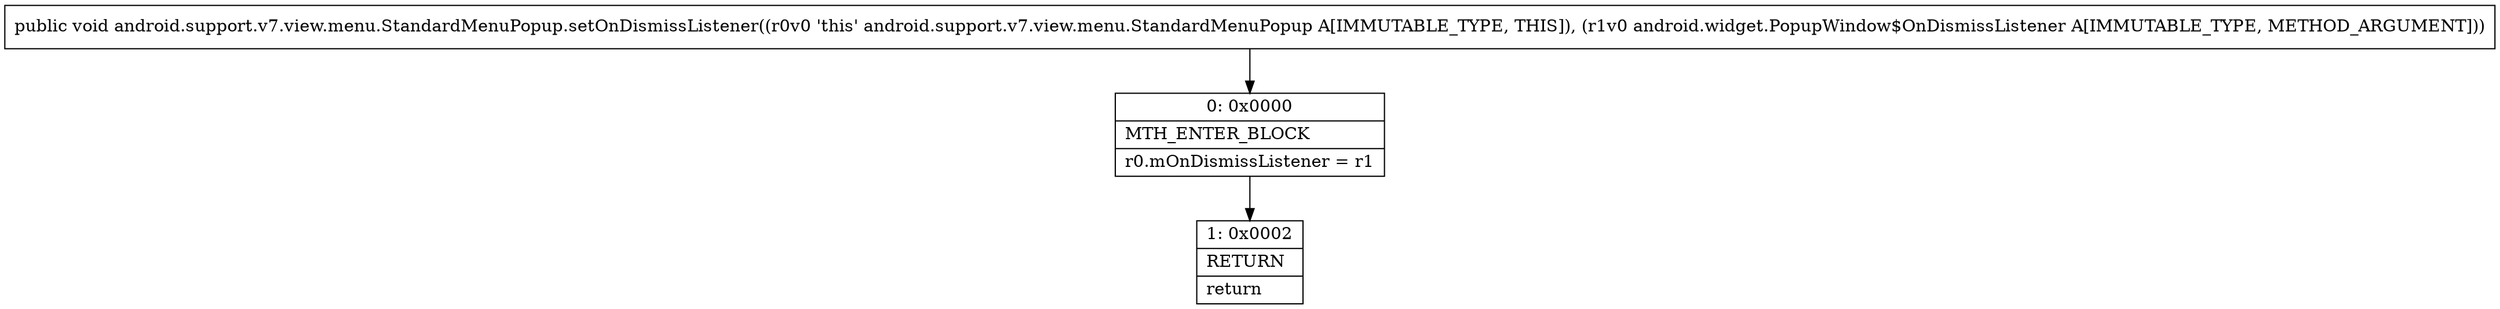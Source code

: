 digraph "CFG forandroid.support.v7.view.menu.StandardMenuPopup.setOnDismissListener(Landroid\/widget\/PopupWindow$OnDismissListener;)V" {
Node_0 [shape=record,label="{0\:\ 0x0000|MTH_ENTER_BLOCK\l|r0.mOnDismissListener = r1\l}"];
Node_1 [shape=record,label="{1\:\ 0x0002|RETURN\l|return\l}"];
MethodNode[shape=record,label="{public void android.support.v7.view.menu.StandardMenuPopup.setOnDismissListener((r0v0 'this' android.support.v7.view.menu.StandardMenuPopup A[IMMUTABLE_TYPE, THIS]), (r1v0 android.widget.PopupWindow$OnDismissListener A[IMMUTABLE_TYPE, METHOD_ARGUMENT])) }"];
MethodNode -> Node_0;
Node_0 -> Node_1;
}

